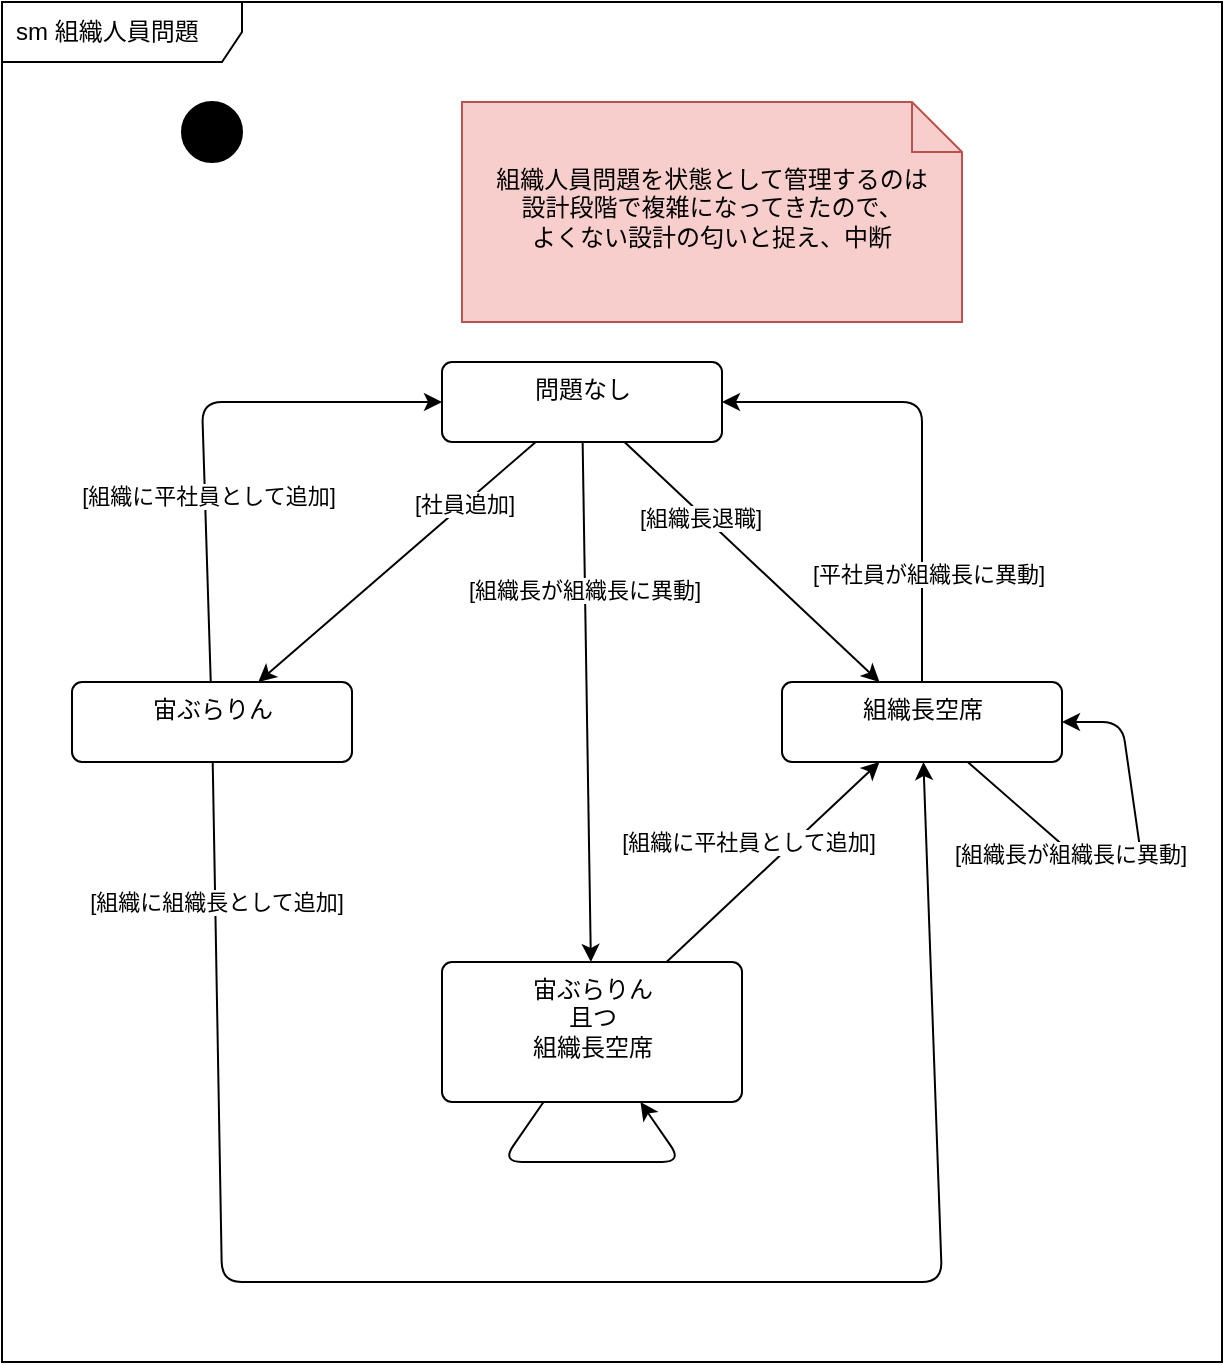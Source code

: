 <mxfile>
    <diagram id="4V5n7ObfipNPV2tKb90P" name="ページ1">
        <mxGraphModel dx="1386" dy="825" grid="1" gridSize="10" guides="1" tooltips="1" connect="1" arrows="1" fold="1" page="1" pageScale="1" pageWidth="827" pageHeight="1169" math="0" shadow="0">
            <root>
                <mxCell id="0"/>
                <mxCell id="1" parent="0"/>
                <mxCell id="31" value="sm 組織人員問題" style="shape=umlFrame;whiteSpace=wrap;html=1;width=120;height=30;boundedLbl=1;verticalAlign=middle;align=left;spacingLeft=5;swimlaneFillColor=default;" parent="1" vertex="1">
                    <mxGeometry x="30" y="30" width="610" height="680" as="geometry"/>
                </mxCell>
                <mxCell id="2" value="" style="ellipse;fillColor=strokeColor;" parent="1" vertex="1">
                    <mxGeometry x="120" y="80" width="30" height="30" as="geometry"/>
                </mxCell>
                <mxCell id="11" style="edgeStyle=none;html=1;" parent="1" source="3" target="9" edge="1">
                    <mxGeometry relative="1" as="geometry"/>
                </mxCell>
                <mxCell id="12" value="[組織長退職]" style="edgeLabel;html=1;align=center;verticalAlign=middle;resizable=0;points=[];" parent="11" vertex="1" connectable="0">
                    <mxGeometry x="-0.392" y="-2" relative="1" as="geometry">
                        <mxPoint as="offset"/>
                    </mxGeometry>
                </mxCell>
                <mxCell id="13" style="edgeStyle=none;html=1;" parent="1" source="3" target="10" edge="1">
                    <mxGeometry relative="1" as="geometry"/>
                </mxCell>
                <mxCell id="14" value="[組織長が組織長に異動]" style="edgeLabel;html=1;align=center;verticalAlign=middle;resizable=0;points=[];" parent="13" vertex="1" connectable="0">
                    <mxGeometry x="-0.431" y="-1" relative="1" as="geometry">
                        <mxPoint as="offset"/>
                    </mxGeometry>
                </mxCell>
                <mxCell id="18" style="edgeStyle=none;html=1;" parent="1" source="3" target="8" edge="1">
                    <mxGeometry relative="1" as="geometry"/>
                </mxCell>
                <mxCell id="19" value="[社員追加]" style="edgeLabel;html=1;align=center;verticalAlign=middle;resizable=0;points=[];" parent="18" vertex="1" connectable="0">
                    <mxGeometry x="-0.483" relative="1" as="geometry">
                        <mxPoint as="offset"/>
                    </mxGeometry>
                </mxCell>
                <mxCell id="3" value="問題なし" style="html=1;align=center;verticalAlign=top;rounded=1;absoluteArcSize=1;arcSize=10;dashed=0;" parent="1" vertex="1">
                    <mxGeometry x="250" y="210" width="140" height="40" as="geometry"/>
                </mxCell>
                <mxCell id="20" style="edgeStyle=none;html=1;" parent="1" source="8" target="3" edge="1">
                    <mxGeometry relative="1" as="geometry">
                        <mxPoint x="140" y="230" as="targetPoint"/>
                        <Array as="points">
                            <mxPoint x="130" y="230"/>
                        </Array>
                    </mxGeometry>
                </mxCell>
                <mxCell id="21" value="[組織に平社員として追加]" style="edgeLabel;html=1;align=center;verticalAlign=middle;resizable=0;points=[];" parent="20" vertex="1" connectable="0">
                    <mxGeometry x="-0.285" y="-1" relative="1" as="geometry">
                        <mxPoint as="offset"/>
                    </mxGeometry>
                </mxCell>
                <mxCell id="22" style="edgeStyle=none;html=1;" parent="1" source="8" target="9" edge="1">
                    <mxGeometry relative="1" as="geometry">
                        <Array as="points">
                            <mxPoint x="140" y="670"/>
                            <mxPoint x="500" y="670"/>
                        </Array>
                    </mxGeometry>
                </mxCell>
                <mxCell id="23" value="[組織に組織長として追加]" style="edgeLabel;html=1;align=center;verticalAlign=middle;resizable=0;points=[];" parent="22" vertex="1" connectable="0">
                    <mxGeometry x="-0.841" relative="1" as="geometry">
                        <mxPoint as="offset"/>
                    </mxGeometry>
                </mxCell>
                <mxCell id="8" value="宙ぶらりん" style="html=1;align=center;verticalAlign=top;rounded=1;absoluteArcSize=1;arcSize=10;dashed=0;comic=0;" parent="1" vertex="1">
                    <mxGeometry x="65" y="370" width="140" height="40" as="geometry"/>
                </mxCell>
                <mxCell id="24" style="edgeStyle=none;html=1;" parent="1" source="9" target="3" edge="1">
                    <mxGeometry relative="1" as="geometry">
                        <mxPoint x="484" y="230" as="targetPoint"/>
                        <Array as="points">
                            <mxPoint x="490" y="230"/>
                        </Array>
                    </mxGeometry>
                </mxCell>
                <mxCell id="25" value="[平社員が組織長に異動]" style="edgeLabel;html=1;align=center;verticalAlign=middle;resizable=0;points=[];" parent="24" vertex="1" connectable="0">
                    <mxGeometry x="-0.549" y="-3" relative="1" as="geometry">
                        <mxPoint as="offset"/>
                    </mxGeometry>
                </mxCell>
                <mxCell id="9" value="組織長空席" style="html=1;align=center;verticalAlign=top;rounded=1;absoluteArcSize=1;arcSize=10;dashed=0;" parent="1" vertex="1">
                    <mxGeometry x="420" y="370" width="140" height="40" as="geometry"/>
                </mxCell>
                <mxCell id="26" style="edgeStyle=none;html=1;" parent="1" source="10" target="9" edge="1">
                    <mxGeometry relative="1" as="geometry"/>
                </mxCell>
                <mxCell id="27" value="[組織に平社員として追加]" style="edgeLabel;html=1;align=center;verticalAlign=middle;resizable=0;points=[];" parent="26" vertex="1" connectable="0">
                    <mxGeometry x="-0.545" y="3" relative="1" as="geometry">
                        <mxPoint x="18" y="-35" as="offset"/>
                    </mxGeometry>
                </mxCell>
                <mxCell id="10" value="宙ぶらりん&lt;br&gt;且つ&lt;br&gt;組織長空席" style="html=1;align=center;verticalAlign=top;rounded=1;absoluteArcSize=1;arcSize=10;dashed=0;" parent="1" vertex="1">
                    <mxGeometry x="250" y="510" width="150" height="70" as="geometry"/>
                </mxCell>
                <mxCell id="15" style="edgeStyle=none;html=1;" parent="1" source="9" target="9" edge="1">
                    <mxGeometry relative="1" as="geometry">
                        <Array as="points">
                            <mxPoint x="570" y="460"/>
                            <mxPoint x="600" y="460"/>
                            <mxPoint x="590" y="390"/>
                        </Array>
                    </mxGeometry>
                </mxCell>
                <mxCell id="16" value="[組織長が組織長に異動]" style="edgeLabel;html=1;align=center;verticalAlign=middle;resizable=0;points=[];" parent="15" vertex="1" connectable="0">
                    <mxGeometry x="-0.337" y="-1" relative="1" as="geometry">
                        <mxPoint as="offset"/>
                    </mxGeometry>
                </mxCell>
                <mxCell id="29" style="edgeStyle=none;html=1;" parent="1" source="10" target="10" edge="1">
                    <mxGeometry relative="1" as="geometry">
                        <Array as="points">
                            <mxPoint x="370" y="610"/>
                        </Array>
                    </mxGeometry>
                </mxCell>
                <mxCell id="30" value="組織人員問題を状態として管理するのは&lt;br&gt;設計段階で複雑になってきたので、&lt;br&gt;よくない設計の匂いと捉え、中断" style="shape=note2;boundedLbl=1;whiteSpace=wrap;html=1;size=25;verticalAlign=top;align=center;comic=0;fillColor=#f8cecc;strokeColor=#b85450;" parent="1" vertex="1">
                    <mxGeometry x="260" y="80" width="250" height="110" as="geometry"/>
                </mxCell>
            </root>
        </mxGraphModel>
    </diagram>
</mxfile>